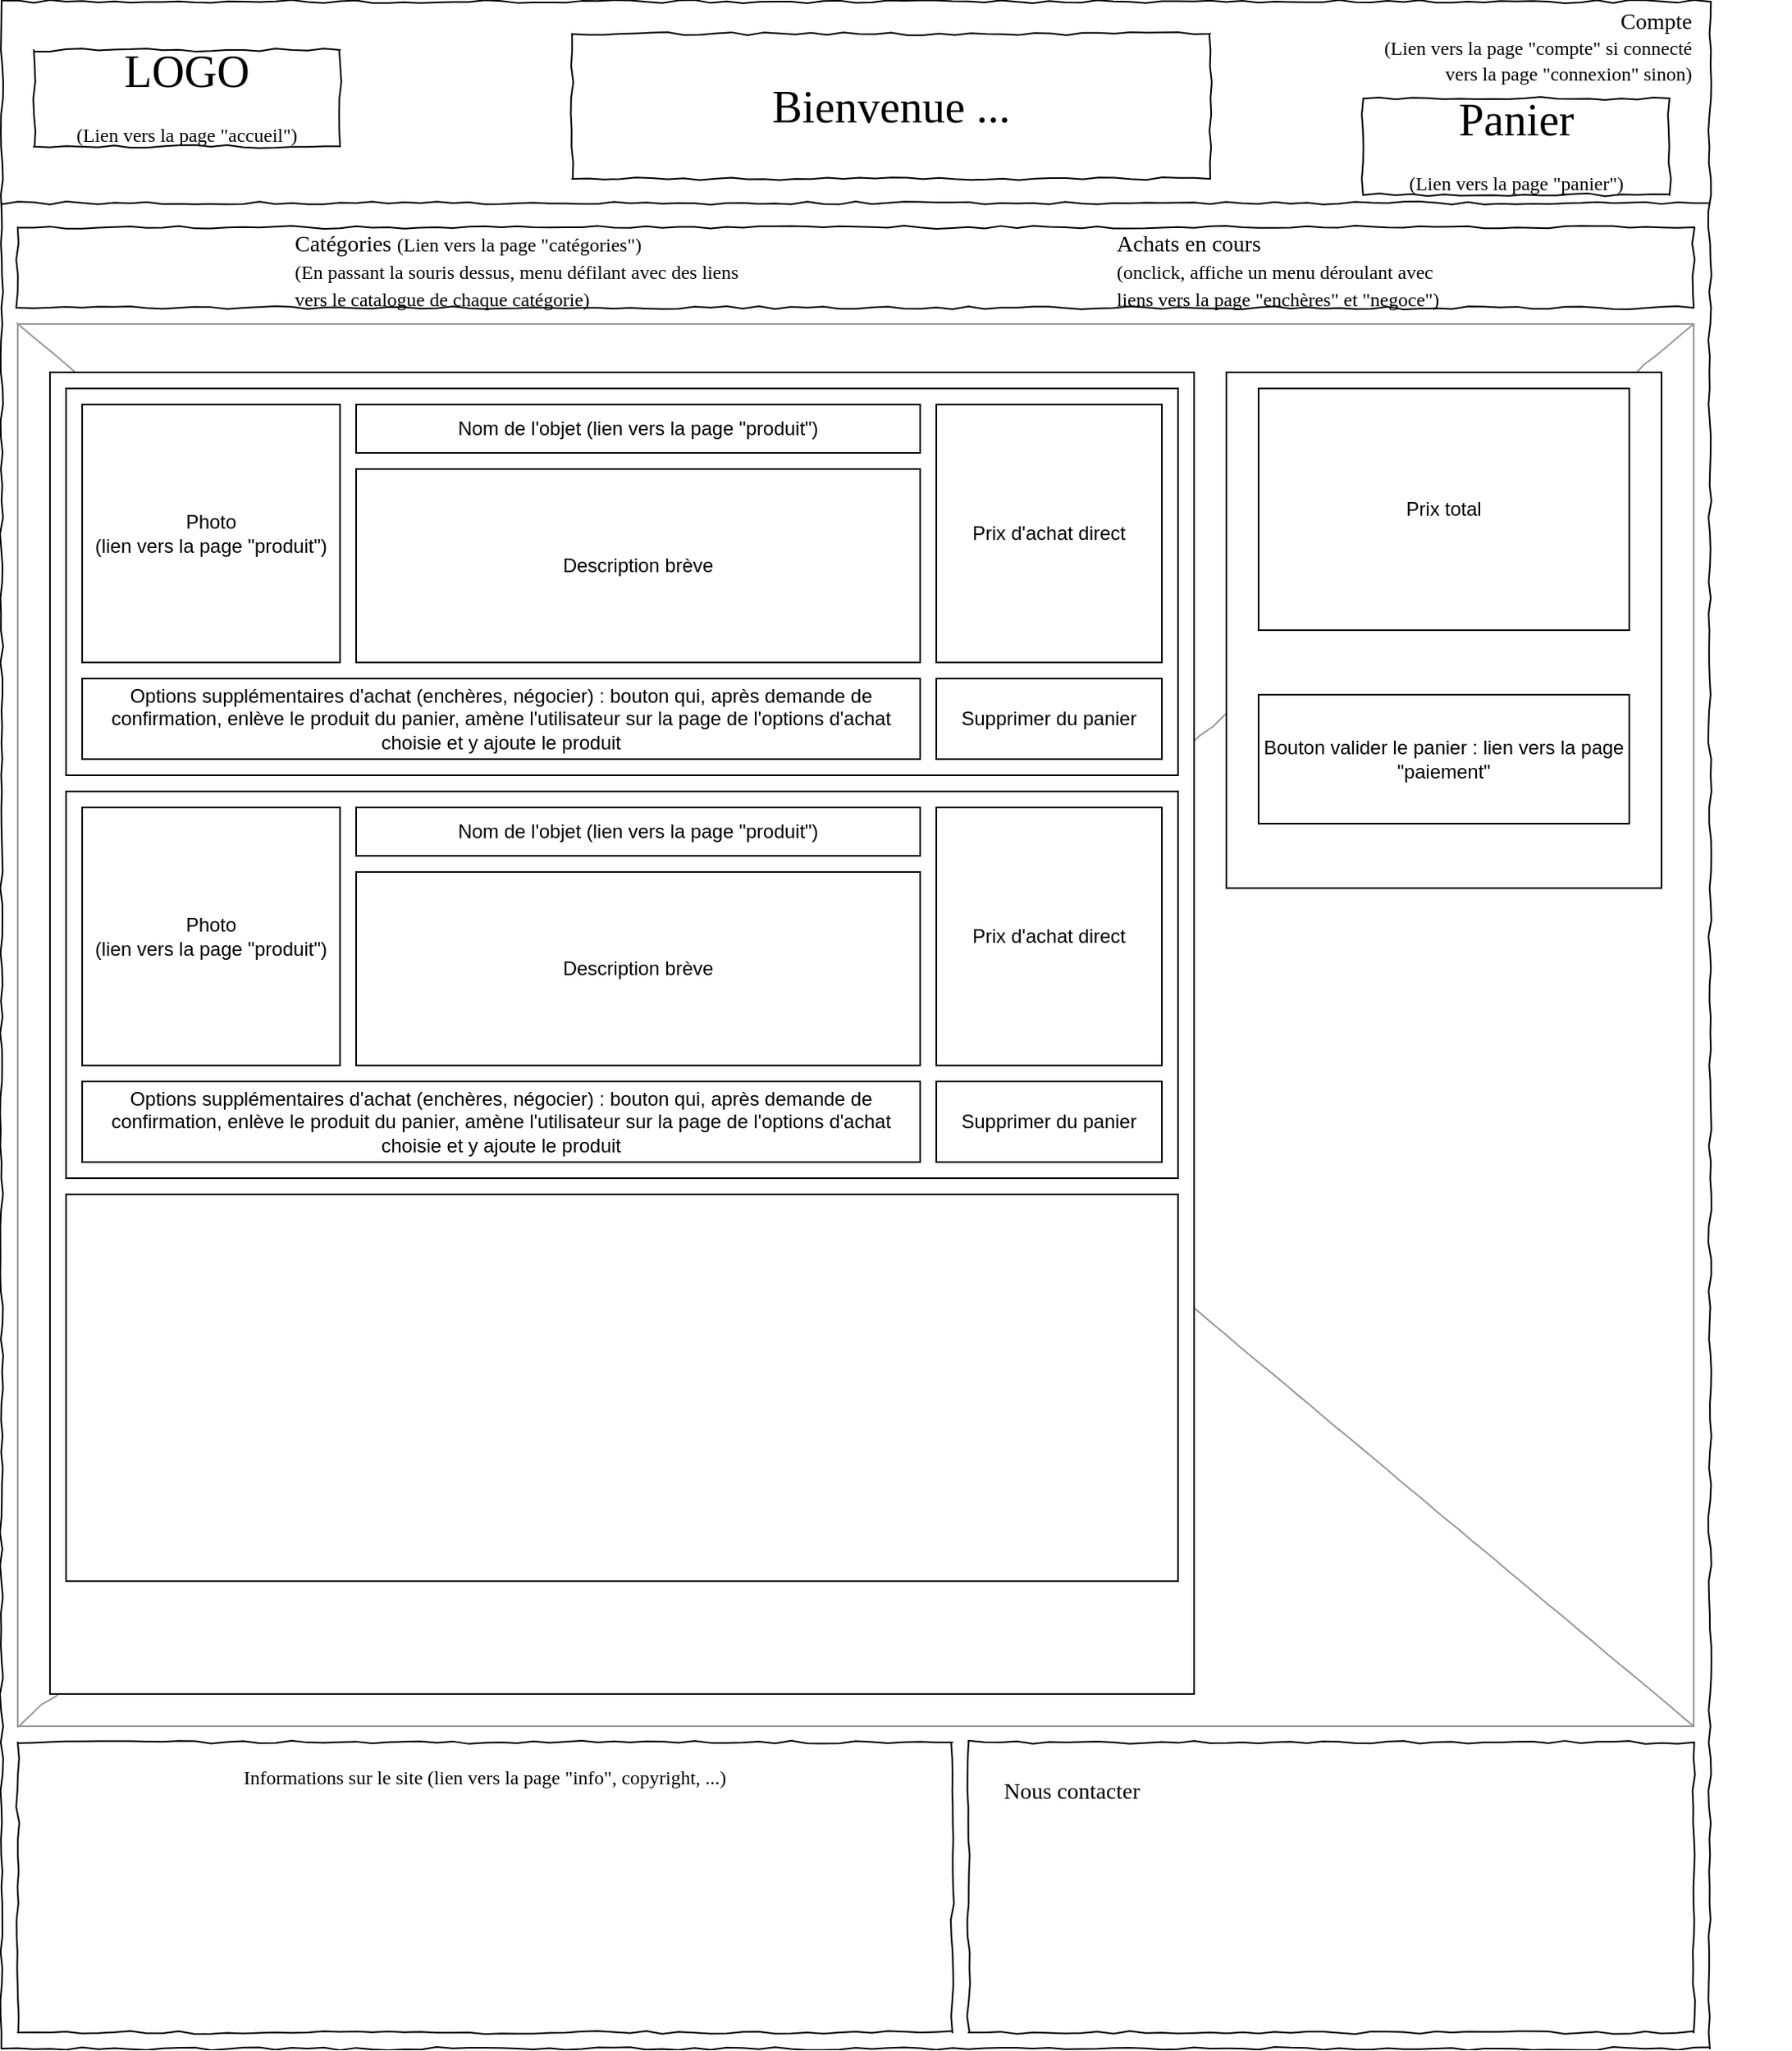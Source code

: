 <mxfile version="12.9.12" type="device"><diagram name="Page-1" id="03018318-947c-dd8e-b7a3-06fadd420f32"><mxGraphModel dx="1422" dy="766" grid="1" gridSize="10" guides="1" tooltips="1" connect="1" arrows="1" fold="1" page="1" pageScale="1" pageWidth="1150" pageHeight="1300" background="#ffffff" math="0" shadow="0"><root><mxCell id="0"/><mxCell id="1" parent="0"/><mxCell id="677b7b8949515195-1" value="&lt;br&gt;" style="whiteSpace=wrap;html=1;rounded=0;shadow=0;labelBackgroundColor=none;strokeColor=#000000;strokeWidth=1;fillColor=none;fontFamily=Verdana;fontSize=12;fontColor=#000000;align=center;comic=1;" parent="1" vertex="1"><mxGeometry x="20" y="20" width="1060" height="1270" as="geometry"/></mxCell><mxCell id="677b7b8949515195-2" value="LOGO&lt;br style=&quot;font-size: 12px&quot;&gt;&lt;span style=&quot;font-size: 12px&quot;&gt;(Lien vers la page &quot;accueil&quot;)&lt;/span&gt;" style="whiteSpace=wrap;html=1;rounded=0;shadow=0;labelBackgroundColor=none;strokeWidth=1;fontFamily=Verdana;fontSize=28;align=center;comic=1;" parent="1" vertex="1"><mxGeometry x="40" y="50" width="190" height="60" as="geometry"/></mxCell><mxCell id="677b7b8949515195-7" value="&lt;span style=&quot;text-align: right&quot;&gt;Compte&lt;/span&gt;&lt;br style=&quot;text-align: right ; font-size: 12px&quot;&gt;&lt;span style=&quot;text-align: right ; font-size: 12px&quot;&gt;(Lien vers la page &quot;compte&quot; si connecté&lt;br&gt;&lt;div&gt;vers la page &quot;connexion&quot; sinon)&lt;/div&gt;&lt;/span&gt;" style="text;html=1;points=[];align=right;verticalAlign=middle;spacingTop=-4;fontSize=14;fontFamily=Verdana;labelPosition=left;verticalLabelPosition=middle;" parent="1" vertex="1"><mxGeometry x="1070" y="40" width="60" height="20" as="geometry"/></mxCell><mxCell id="677b7b8949515195-9" value="" style="line;strokeWidth=1;html=1;rounded=0;shadow=0;labelBackgroundColor=none;fillColor=none;fontFamily=Verdana;fontSize=14;fontColor=#000000;align=center;comic=1;" parent="1" vertex="1"><mxGeometry x="20" y="140" width="1060" height="10" as="geometry"/></mxCell><mxCell id="677b7b8949515195-10" value="" style="whiteSpace=wrap;html=1;rounded=0;shadow=0;labelBackgroundColor=none;strokeWidth=1;fillColor=none;fontFamily=Verdana;fontSize=12;align=center;comic=1;" parent="1" vertex="1"><mxGeometry x="30" y="160" width="1040" height="50" as="geometry"/></mxCell><mxCell id="677b7b8949515195-11" value="Catégories&amp;nbsp;&lt;span style=&quot;font-size: 12px&quot;&gt;(Lien vers la page &quot;catégories&quot;)&lt;br&gt;(En passant la souris dessus, menu défilant avec des liens&amp;nbsp;&lt;br&gt;vers le catalogue de chaque catégorie)&lt;/span&gt;" style="text;html=1;points=[];align=left;verticalAlign=top;spacingTop=-4;fontSize=14;fontFamily=Verdana" parent="1" vertex="1"><mxGeometry x="200" y="160" width="60" height="20" as="geometry"/></mxCell><mxCell id="677b7b8949515195-12" value="Achats en cours&lt;br style=&quot;font-size: 12px&quot;&gt;&lt;span style=&quot;font-size: 12px&quot;&gt;(onclick, affiche un menu déroulant avec&lt;br&gt;liens vers la page &quot;enchères&quot; et &quot;negoce&quot;)&lt;/span&gt;" style="text;html=1;points=[];align=left;verticalAlign=top;spacingTop=-4;fontSize=14;fontFamily=Verdana" parent="1" vertex="1"><mxGeometry x="710" y="160" width="60" height="20" as="geometry"/></mxCell><mxCell id="677b7b8949515195-15" value="&lt;div style=&quot;text-align: justify&quot;&gt;Informations sur le site (lien vers la page &quot;info&quot;, copyright, ...)&lt;br&gt;&lt;/div&gt;" style="whiteSpace=wrap;html=1;rounded=0;shadow=0;labelBackgroundColor=none;strokeWidth=1;fillColor=none;fontFamily=Verdana;fontSize=12;align=center;verticalAlign=top;spacing=10;comic=1;" parent="1" vertex="1"><mxGeometry x="30" y="1100" width="580" height="180" as="geometry"/></mxCell><mxCell id="677b7b8949515195-16" value="" style="verticalLabelPosition=bottom;shadow=0;dashed=0;align=center;html=1;verticalAlign=top;strokeWidth=1;shape=mxgraph.mockup.graphics.simpleIcon;strokeColor=#999999;rounded=0;labelBackgroundColor=none;fontFamily=Verdana;fontSize=14;fontColor=#000000;comic=1;" parent="1" vertex="1"><mxGeometry x="30" y="220" width="1040" height="870" as="geometry"/></mxCell><mxCell id="677b7b8949515195-26" value="" style="whiteSpace=wrap;html=1;rounded=0;shadow=0;labelBackgroundColor=none;strokeWidth=1;fillColor=none;fontFamily=Verdana;fontSize=12;align=center;comic=1;" parent="1" vertex="1"><mxGeometry x="620" y="1100" width="450" height="180" as="geometry"/></mxCell><mxCell id="677b7b8949515195-42" value="Nous contacter" style="text;html=1;points=[];align=left;verticalAlign=top;spacingTop=-4;fontSize=14;fontFamily=Verdana" parent="1" vertex="1"><mxGeometry x="640" y="1120" width="170" height="20" as="geometry"/></mxCell><mxCell id="Vz2qVGnKAH75r2qcj9Pt-2" value="Panier&lt;br style=&quot;font-size: 12px&quot;&gt;&lt;span style=&quot;font-size: 12px&quot;&gt;(Lien vers la page &quot;panier&quot;)&lt;/span&gt;" style="whiteSpace=wrap;html=1;rounded=0;shadow=0;labelBackgroundColor=none;strokeWidth=1;fontFamily=Verdana;fontSize=28;align=center;comic=1;" parent="1" vertex="1"><mxGeometry x="865" y="80" width="190" height="60" as="geometry"/></mxCell><mxCell id="Vz2qVGnKAH75r2qcj9Pt-3" value="Bienvenue ..." style="whiteSpace=wrap;html=1;rounded=0;shadow=0;labelBackgroundColor=none;strokeWidth=1;fontFamily=Verdana;fontSize=28;align=center;comic=1;" parent="1" vertex="1"><mxGeometry x="374" y="40" width="396" height="90" as="geometry"/></mxCell><mxCell id="x75RnQAvo7l74FkQygCx-1" value="" style="rounded=0;whiteSpace=wrap;html=1;" parent="1" vertex="1"><mxGeometry x="50" y="250" width="710" height="820" as="geometry"/></mxCell><mxCell id="x75RnQAvo7l74FkQygCx-2" value="" style="rounded=0;whiteSpace=wrap;html=1;" parent="1" vertex="1"><mxGeometry x="780" y="250" width="270" height="320" as="geometry"/></mxCell><mxCell id="x75RnQAvo7l74FkQygCx-3" value="Prix total" style="rounded=0;whiteSpace=wrap;html=1;" parent="1" vertex="1"><mxGeometry x="800" y="260" width="230" height="150" as="geometry"/></mxCell><mxCell id="x75RnQAvo7l74FkQygCx-4" value="Bouton valider le panier : lien vers la page &quot;paiement&quot;" style="rounded=0;whiteSpace=wrap;html=1;" parent="1" vertex="1"><mxGeometry x="800" y="450" width="230" height="80" as="geometry"/></mxCell><mxCell id="x75RnQAvo7l74FkQygCx-6" value="" style="rounded=0;whiteSpace=wrap;html=1;" parent="1" vertex="1"><mxGeometry x="60" y="260" width="690" height="240" as="geometry"/></mxCell><mxCell id="x75RnQAvo7l74FkQygCx-7" value="Photo" style="rounded=0;whiteSpace=wrap;html=1;" parent="1" vertex="1"><mxGeometry x="75" y="270" width="155" height="120" as="geometry"/></mxCell><mxCell id="x75RnQAvo7l74FkQygCx-8" value="Description brève" style="rounded=0;whiteSpace=wrap;html=1;" parent="1" vertex="1"><mxGeometry x="240" y="310" width="350" height="120" as="geometry"/></mxCell><mxCell id="x75RnQAvo7l74FkQygCx-9" value="Prix d'achat direct" style="rounded=0;whiteSpace=wrap;html=1;" parent="1" vertex="1"><mxGeometry x="600" y="270" width="140" height="160" as="geometry"/></mxCell><mxCell id="x75RnQAvo7l74FkQygCx-10" value="Options supplémentaires d'achat (enchères, négocier) : bouton qui, après demande de confirmation, enlève le produit du panier, amène l'utilisateur sur la page de l'options d'achat choisie et y ajoute le produit" style="rounded=0;whiteSpace=wrap;html=1;" parent="1" vertex="1"><mxGeometry x="70" y="440" width="520" height="50" as="geometry"/></mxCell><mxCell id="x75RnQAvo7l74FkQygCx-11" value="Supprimer du panier" style="rounded=0;whiteSpace=wrap;html=1;" parent="1" vertex="1"><mxGeometry x="600" y="440" width="140" height="50" as="geometry"/></mxCell><mxCell id="x75RnQAvo7l74FkQygCx-14" value="Photo&lt;br&gt;(lien vers la page &quot;produit&quot;)" style="rounded=0;whiteSpace=wrap;html=1;" parent="1" vertex="1"><mxGeometry x="70" y="270" width="160" height="160" as="geometry"/></mxCell><mxCell id="2eM2BPLubvASOKD3aj78-1" value="Nom de l'objet (lien vers la page &quot;produit&quot;)" style="rounded=0;whiteSpace=wrap;html=1;" parent="1" vertex="1"><mxGeometry x="240" y="270" width="350" height="30" as="geometry"/></mxCell><mxCell id="2eM2BPLubvASOKD3aj78-2" value="" style="rounded=0;whiteSpace=wrap;html=1;" parent="1" vertex="1"><mxGeometry x="60" y="510" width="690" height="240" as="geometry"/></mxCell><mxCell id="2eM2BPLubvASOKD3aj78-3" value="Options supplémentaires d'achat (enchères, négocier) : bouton qui, après demande de confirmation, enlève le produit du panier, amène l'utilisateur sur la page de l'options d'achat choisie et y ajoute le produit" style="rounded=0;whiteSpace=wrap;html=1;" parent="1" vertex="1"><mxGeometry x="70" y="440" width="520" height="50" as="geometry"/></mxCell><mxCell id="2eM2BPLubvASOKD3aj78-4" value="Options supplémentaires d'achat (enchères, négocier) : bouton qui, après demande de confirmation, enlève le produit du panier, amène l'utilisateur sur la page de l'options d'achat choisie et y ajoute le produit" style="rounded=0;whiteSpace=wrap;html=1;" parent="1" vertex="1"><mxGeometry x="70" y="690" width="520" height="50" as="geometry"/></mxCell><mxCell id="2eM2BPLubvASOKD3aj78-5" value="Description brève" style="rounded=0;whiteSpace=wrap;html=1;" parent="1" vertex="1"><mxGeometry x="240" y="560" width="350" height="120" as="geometry"/></mxCell><mxCell id="2eM2BPLubvASOKD3aj78-6" value="Photo&lt;br&gt;(lien vers la page &quot;produit&quot;)" style="rounded=0;whiteSpace=wrap;html=1;" parent="1" vertex="1"><mxGeometry x="70" y="520" width="160" height="160" as="geometry"/></mxCell><mxCell id="2eM2BPLubvASOKD3aj78-7" value="Nom de l'objet (lien vers la page &quot;produit&quot;)" style="rounded=0;whiteSpace=wrap;html=1;" parent="1" vertex="1"><mxGeometry x="240" y="520" width="350" height="30" as="geometry"/></mxCell><mxCell id="2eM2BPLubvASOKD3aj78-8" value="Prix d'achat direct" style="rounded=0;whiteSpace=wrap;html=1;" parent="1" vertex="1"><mxGeometry x="600" y="520" width="140" height="160" as="geometry"/></mxCell><mxCell id="2eM2BPLubvASOKD3aj78-9" value="Supprimer du panier" style="rounded=0;whiteSpace=wrap;html=1;" parent="1" vertex="1"><mxGeometry x="600" y="690" width="140" height="50" as="geometry"/></mxCell><mxCell id="2eM2BPLubvASOKD3aj78-10" value="" style="rounded=0;whiteSpace=wrap;html=1;" parent="1" vertex="1"><mxGeometry x="60" y="760" width="690" height="240" as="geometry"/></mxCell></root></mxGraphModel></diagram></mxfile>